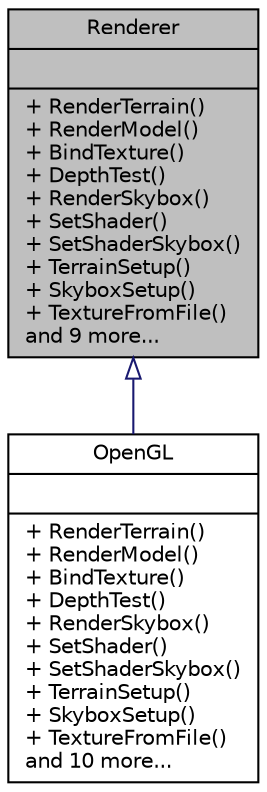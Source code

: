 digraph "Renderer"
{
 // LATEX_PDF_SIZE
  edge [fontname="Helvetica",fontsize="10",labelfontname="Helvetica",labelfontsize="10"];
  node [fontname="Helvetica",fontsize="10",shape=record];
  Node1 [label="{Renderer\n||+ RenderTerrain()\l+ RenderModel()\l+ BindTexture()\l+ DepthTest()\l+ RenderSkybox()\l+ SetShader()\l+ SetShaderSkybox()\l+ TerrainSetup()\l+ SkyboxSetup()\l+ TextureFromFile()\land 9 more...\l}",height=0.2,width=0.4,color="black", fillcolor="grey75", style="filled", fontcolor="black",tooltip="Contains the absract information for the Renderer. The class holds all the functions that would be us..."];
  Node1 -> Node2 [dir="back",color="midnightblue",fontsize="10",style="solid",arrowtail="onormal",fontname="Helvetica"];
  Node2 [label="{OpenGL\n||+ RenderTerrain()\l+ RenderModel()\l+ BindTexture()\l+ DepthTest()\l+ RenderSkybox()\l+ SetShader()\l+ SetShaderSkybox()\l+ TerrainSetup()\l+ SkyboxSetup()\l+ TextureFromFile()\land 10 more...\l}",height=0.2,width=0.4,color="black", fillcolor="white", style="filled",URL="$class_open_g_l.html",tooltip="The abstract OpenGL version of the renderer. Uses the Renderer parent class to have an abstract openg..."];
}
